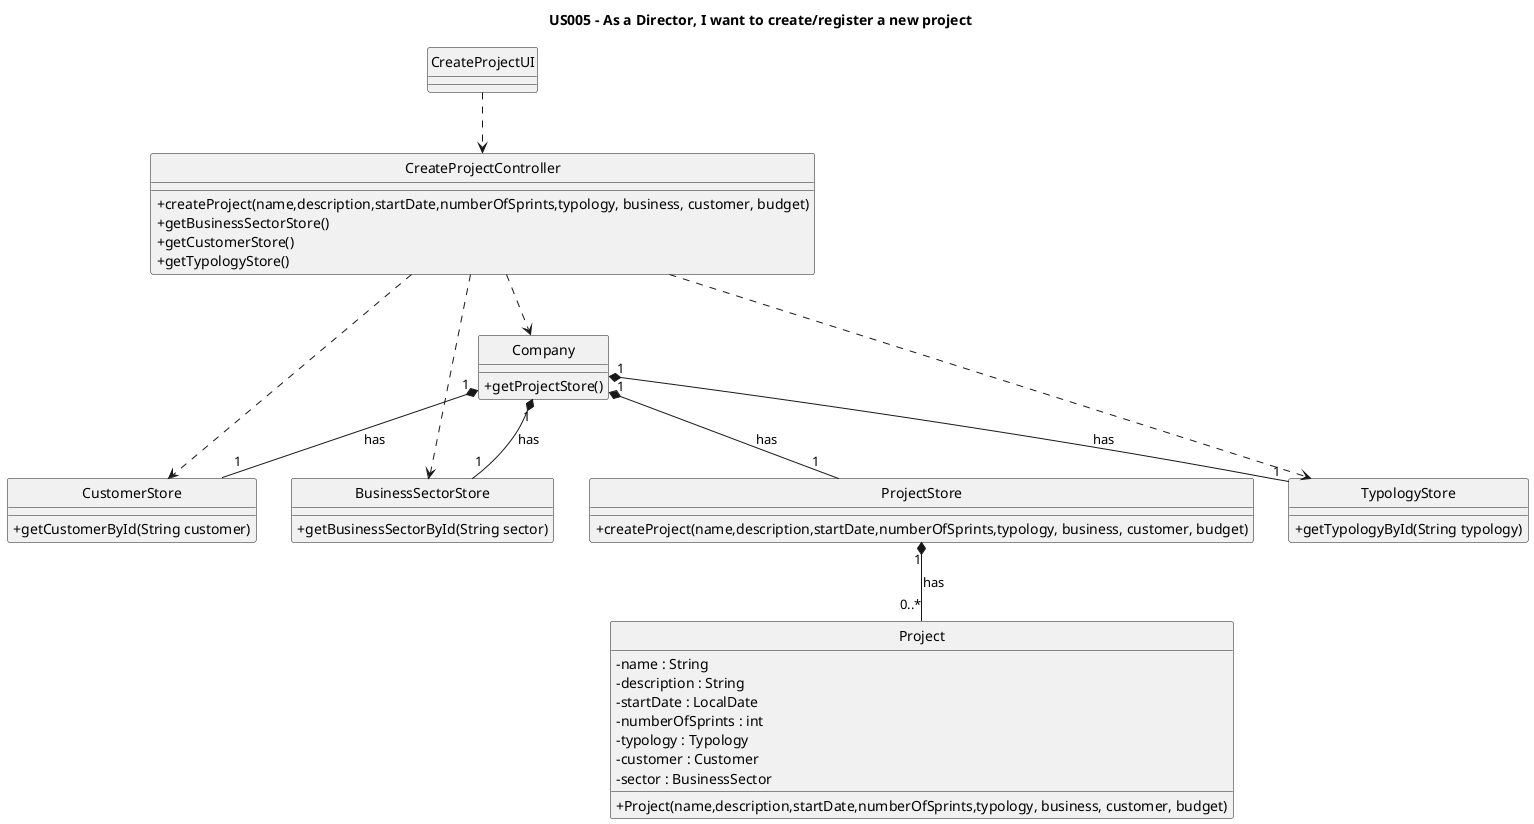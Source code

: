 @startuml
'https://plantuml.com/class-diagram

hide circle
skinparam classAttributeIconSize 0

title US005 - As a Director, I want to create/register a new project

class CreateProjectUI {

}

class CreateProjectController {
    +createProject(name,description,startDate,numberOfSprints,typology, business, customer, budget)
    +getBusinessSectorStore()
    +getCustomerStore()
    +getTypologyStore()
}

class Company {
    +getProjectStore()
}

class ProjectStore {
+createProject(name,description,startDate,numberOfSprints,typology, business, customer, budget)
}

class Project {
-name : String
-description : String
-startDate : LocalDate
-numberOfSprints : int
-typology : Typology
-customer : Customer
-sector : BusinessSector
+Project(name,description,startDate,numberOfSprints,typology, business, customer, budget)
}

class CustomerStore {
+getCustomerById(String customer)
}

class TypologyStore {
+getTypologyById(String typology)
}

class BusinessSectorStore {
+getBusinessSectorById(String sector)
}

CreateProjectUI ..> CreateProjectController

CreateProjectController ..> Company
CreateProjectController ..> CustomerStore
CreateProjectController ..> TypologyStore
CreateProjectController ..> BusinessSectorStore


Company "1" *-- "1" ProjectStore: has
Company "1" *-- "1" CustomerStore: has
Company "1" *-- "1" TypologyStore: has
Company "1" *-- "1" BusinessSectorStore: has
ProjectStore "1" *-- "0..*" Project: has


@enduml